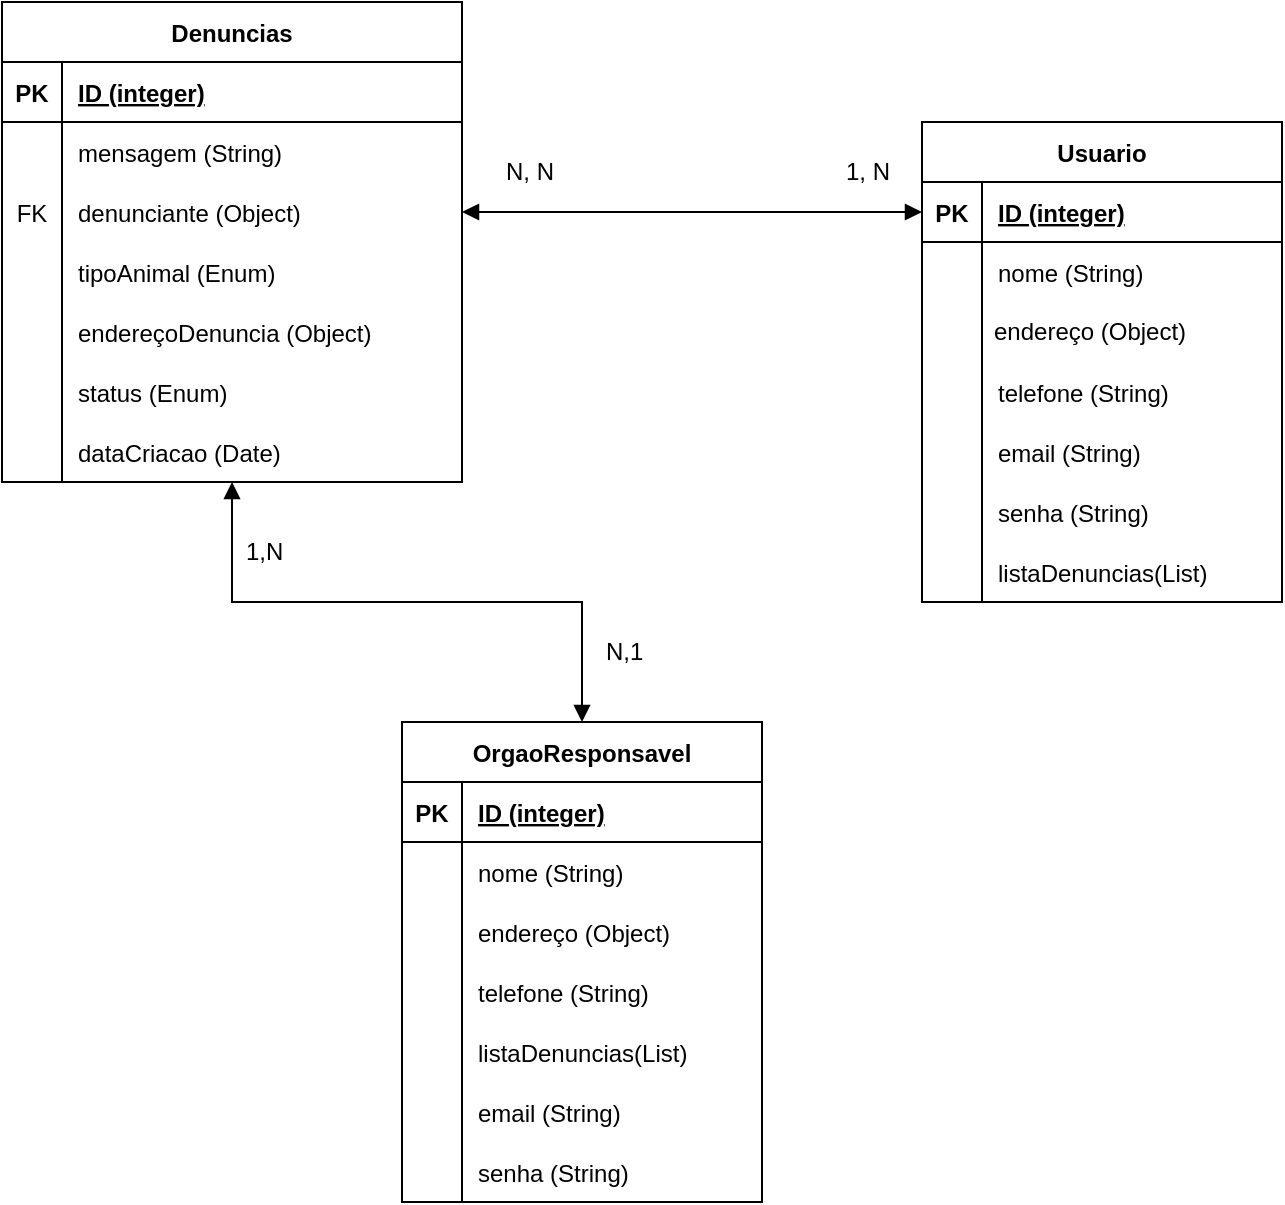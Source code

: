 <mxfile version="16.1.2" type="github">
  <diagram id="TsXn9Hv0aFUgr4kS93P1" name="Page-1">
    <mxGraphModel dx="760" dy="428" grid="1" gridSize="10" guides="1" tooltips="1" connect="1" arrows="1" fold="1" page="1" pageScale="1" pageWidth="827" pageHeight="1169" math="0" shadow="0">
      <root>
        <mxCell id="0" />
        <mxCell id="1" parent="0" />
        <mxCell id="bE8FS_wa4v2eoMuHzQhY-1" value="Denuncias" style="shape=table;startSize=30;container=1;collapsible=1;childLayout=tableLayout;fixedRows=1;rowLines=0;fontStyle=1;align=center;resizeLast=1;" parent="1" vertex="1">
          <mxGeometry x="80" y="80" width="230" height="240" as="geometry" />
        </mxCell>
        <mxCell id="bE8FS_wa4v2eoMuHzQhY-2" value="" style="shape=partialRectangle;collapsible=0;dropTarget=0;pointerEvents=0;fillColor=none;top=0;left=0;bottom=1;right=0;points=[[0,0.5],[1,0.5]];portConstraint=eastwest;" parent="bE8FS_wa4v2eoMuHzQhY-1" vertex="1">
          <mxGeometry y="30" width="230" height="30" as="geometry" />
        </mxCell>
        <mxCell id="bE8FS_wa4v2eoMuHzQhY-3" value="PK" style="shape=partialRectangle;connectable=0;fillColor=none;top=0;left=0;bottom=0;right=0;fontStyle=1;overflow=hidden;" parent="bE8FS_wa4v2eoMuHzQhY-2" vertex="1">
          <mxGeometry width="30" height="30" as="geometry">
            <mxRectangle width="30" height="30" as="alternateBounds" />
          </mxGeometry>
        </mxCell>
        <mxCell id="bE8FS_wa4v2eoMuHzQhY-4" value="ID (integer)" style="shape=partialRectangle;connectable=0;fillColor=none;top=0;left=0;bottom=0;right=0;align=left;spacingLeft=6;fontStyle=5;overflow=hidden;" parent="bE8FS_wa4v2eoMuHzQhY-2" vertex="1">
          <mxGeometry x="30" width="200" height="30" as="geometry">
            <mxRectangle width="200" height="30" as="alternateBounds" />
          </mxGeometry>
        </mxCell>
        <mxCell id="bE8FS_wa4v2eoMuHzQhY-5" value="" style="shape=partialRectangle;collapsible=0;dropTarget=0;pointerEvents=0;fillColor=none;top=0;left=0;bottom=0;right=0;points=[[0,0.5],[1,0.5]];portConstraint=eastwest;" parent="bE8FS_wa4v2eoMuHzQhY-1" vertex="1">
          <mxGeometry y="60" width="230" height="30" as="geometry" />
        </mxCell>
        <mxCell id="bE8FS_wa4v2eoMuHzQhY-6" value="" style="shape=partialRectangle;connectable=0;fillColor=none;top=0;left=0;bottom=0;right=0;editable=1;overflow=hidden;" parent="bE8FS_wa4v2eoMuHzQhY-5" vertex="1">
          <mxGeometry width="30" height="30" as="geometry">
            <mxRectangle width="30" height="30" as="alternateBounds" />
          </mxGeometry>
        </mxCell>
        <mxCell id="bE8FS_wa4v2eoMuHzQhY-7" value="mensagem (String)" style="shape=partialRectangle;connectable=0;fillColor=none;top=0;left=0;bottom=0;right=0;align=left;spacingLeft=6;overflow=hidden;" parent="bE8FS_wa4v2eoMuHzQhY-5" vertex="1">
          <mxGeometry x="30" width="200" height="30" as="geometry">
            <mxRectangle width="200" height="30" as="alternateBounds" />
          </mxGeometry>
        </mxCell>
        <mxCell id="bE8FS_wa4v2eoMuHzQhY-8" value="" style="shape=partialRectangle;collapsible=0;dropTarget=0;pointerEvents=0;fillColor=none;top=0;left=0;bottom=0;right=0;points=[[0,0.5],[1,0.5]];portConstraint=eastwest;" parent="bE8FS_wa4v2eoMuHzQhY-1" vertex="1">
          <mxGeometry y="90" width="230" height="30" as="geometry" />
        </mxCell>
        <mxCell id="bE8FS_wa4v2eoMuHzQhY-9" value="FK" style="shape=partialRectangle;connectable=0;fillColor=none;top=0;left=0;bottom=0;right=0;editable=1;overflow=hidden;" parent="bE8FS_wa4v2eoMuHzQhY-8" vertex="1">
          <mxGeometry width="30" height="30" as="geometry">
            <mxRectangle width="30" height="30" as="alternateBounds" />
          </mxGeometry>
        </mxCell>
        <mxCell id="bE8FS_wa4v2eoMuHzQhY-10" value="denunciante (Object)" style="shape=partialRectangle;connectable=0;fillColor=none;top=0;left=0;bottom=0;right=0;align=left;spacingLeft=6;overflow=hidden;" parent="bE8FS_wa4v2eoMuHzQhY-8" vertex="1">
          <mxGeometry x="30" width="200" height="30" as="geometry">
            <mxRectangle width="200" height="30" as="alternateBounds" />
          </mxGeometry>
        </mxCell>
        <mxCell id="bE8FS_wa4v2eoMuHzQhY-11" value="" style="shape=partialRectangle;collapsible=0;dropTarget=0;pointerEvents=0;fillColor=none;top=0;left=0;bottom=0;right=0;points=[[0,0.5],[1,0.5]];portConstraint=eastwest;" parent="bE8FS_wa4v2eoMuHzQhY-1" vertex="1">
          <mxGeometry y="120" width="230" height="30" as="geometry" />
        </mxCell>
        <mxCell id="bE8FS_wa4v2eoMuHzQhY-12" value="" style="shape=partialRectangle;connectable=0;fillColor=none;top=0;left=0;bottom=0;right=0;editable=1;overflow=hidden;" parent="bE8FS_wa4v2eoMuHzQhY-11" vertex="1">
          <mxGeometry width="30" height="30" as="geometry">
            <mxRectangle width="30" height="30" as="alternateBounds" />
          </mxGeometry>
        </mxCell>
        <mxCell id="bE8FS_wa4v2eoMuHzQhY-13" value="tipoAnimal (Enum)" style="shape=partialRectangle;connectable=0;fillColor=none;top=0;left=0;bottom=0;right=0;align=left;spacingLeft=6;overflow=hidden;" parent="bE8FS_wa4v2eoMuHzQhY-11" vertex="1">
          <mxGeometry x="30" width="200" height="30" as="geometry">
            <mxRectangle width="200" height="30" as="alternateBounds" />
          </mxGeometry>
        </mxCell>
        <mxCell id="1v8lZAg2d-juN8pxu2xr-58" style="shape=partialRectangle;collapsible=0;dropTarget=0;pointerEvents=0;fillColor=none;top=0;left=0;bottom=0;right=0;points=[[0,0.5],[1,0.5]];portConstraint=eastwest;" vertex="1" parent="bE8FS_wa4v2eoMuHzQhY-1">
          <mxGeometry y="150" width="230" height="30" as="geometry" />
        </mxCell>
        <mxCell id="1v8lZAg2d-juN8pxu2xr-59" style="shape=partialRectangle;connectable=0;fillColor=none;top=0;left=0;bottom=0;right=0;editable=1;overflow=hidden;" vertex="1" parent="1v8lZAg2d-juN8pxu2xr-58">
          <mxGeometry width="30" height="30" as="geometry">
            <mxRectangle width="30" height="30" as="alternateBounds" />
          </mxGeometry>
        </mxCell>
        <mxCell id="1v8lZAg2d-juN8pxu2xr-60" value="endereçoDenuncia (Object)" style="shape=partialRectangle;connectable=0;fillColor=none;top=0;left=0;bottom=0;right=0;align=left;spacingLeft=6;overflow=hidden;" vertex="1" parent="1v8lZAg2d-juN8pxu2xr-58">
          <mxGeometry x="30" width="200" height="30" as="geometry">
            <mxRectangle width="200" height="30" as="alternateBounds" />
          </mxGeometry>
        </mxCell>
        <mxCell id="1v8lZAg2d-juN8pxu2xr-61" style="shape=partialRectangle;collapsible=0;dropTarget=0;pointerEvents=0;fillColor=none;top=0;left=0;bottom=0;right=0;points=[[0,0.5],[1,0.5]];portConstraint=eastwest;" vertex="1" parent="bE8FS_wa4v2eoMuHzQhY-1">
          <mxGeometry y="180" width="230" height="30" as="geometry" />
        </mxCell>
        <mxCell id="1v8lZAg2d-juN8pxu2xr-62" style="shape=partialRectangle;connectable=0;fillColor=none;top=0;left=0;bottom=0;right=0;editable=1;overflow=hidden;" vertex="1" parent="1v8lZAg2d-juN8pxu2xr-61">
          <mxGeometry width="30" height="30" as="geometry">
            <mxRectangle width="30" height="30" as="alternateBounds" />
          </mxGeometry>
        </mxCell>
        <mxCell id="1v8lZAg2d-juN8pxu2xr-63" value="status (Enum)" style="shape=partialRectangle;connectable=0;fillColor=none;top=0;left=0;bottom=0;right=0;align=left;spacingLeft=6;overflow=hidden;" vertex="1" parent="1v8lZAg2d-juN8pxu2xr-61">
          <mxGeometry x="30" width="200" height="30" as="geometry">
            <mxRectangle width="200" height="30" as="alternateBounds" />
          </mxGeometry>
        </mxCell>
        <mxCell id="1v8lZAg2d-juN8pxu2xr-64" style="shape=partialRectangle;collapsible=0;dropTarget=0;pointerEvents=0;fillColor=none;top=0;left=0;bottom=0;right=0;points=[[0,0.5],[1,0.5]];portConstraint=eastwest;" vertex="1" parent="bE8FS_wa4v2eoMuHzQhY-1">
          <mxGeometry y="210" width="230" height="30" as="geometry" />
        </mxCell>
        <mxCell id="1v8lZAg2d-juN8pxu2xr-65" style="shape=partialRectangle;connectable=0;fillColor=none;top=0;left=0;bottom=0;right=0;editable=1;overflow=hidden;" vertex="1" parent="1v8lZAg2d-juN8pxu2xr-64">
          <mxGeometry width="30" height="30" as="geometry">
            <mxRectangle width="30" height="30" as="alternateBounds" />
          </mxGeometry>
        </mxCell>
        <mxCell id="1v8lZAg2d-juN8pxu2xr-66" value="dataCriacao (Date)" style="shape=partialRectangle;connectable=0;fillColor=none;top=0;left=0;bottom=0;right=0;align=left;spacingLeft=6;overflow=hidden;" vertex="1" parent="1v8lZAg2d-juN8pxu2xr-64">
          <mxGeometry x="30" width="200" height="30" as="geometry">
            <mxRectangle width="200" height="30" as="alternateBounds" />
          </mxGeometry>
        </mxCell>
        <mxCell id="bE8FS_wa4v2eoMuHzQhY-14" value="Usuario" style="shape=table;startSize=30;container=1;collapsible=1;childLayout=tableLayout;fixedRows=1;rowLines=0;fontStyle=1;align=center;resizeLast=1;fillColor=none;right=1;resizeLastRow=1;" parent="1" vertex="1">
          <mxGeometry x="540" y="140" width="180" height="240" as="geometry" />
        </mxCell>
        <mxCell id="bE8FS_wa4v2eoMuHzQhY-15" value="" style="shape=partialRectangle;collapsible=0;dropTarget=0;pointerEvents=0;fillColor=none;top=0;left=0;bottom=1;right=0;points=[[0,0.5],[1,0.5]];portConstraint=eastwest;" parent="bE8FS_wa4v2eoMuHzQhY-14" vertex="1">
          <mxGeometry y="30" width="180" height="30" as="geometry" />
        </mxCell>
        <mxCell id="bE8FS_wa4v2eoMuHzQhY-16" value="PK" style="shape=partialRectangle;connectable=0;fillColor=none;top=0;left=0;bottom=0;right=0;fontStyle=1;overflow=hidden;" parent="bE8FS_wa4v2eoMuHzQhY-15" vertex="1">
          <mxGeometry width="30" height="30" as="geometry">
            <mxRectangle width="30" height="30" as="alternateBounds" />
          </mxGeometry>
        </mxCell>
        <mxCell id="bE8FS_wa4v2eoMuHzQhY-17" value="ID (integer)" style="shape=partialRectangle;connectable=0;fillColor=none;top=0;left=0;bottom=0;right=0;align=left;spacingLeft=6;fontStyle=5;overflow=hidden;" parent="bE8FS_wa4v2eoMuHzQhY-15" vertex="1">
          <mxGeometry x="30" width="150" height="30" as="geometry">
            <mxRectangle width="150" height="30" as="alternateBounds" />
          </mxGeometry>
        </mxCell>
        <mxCell id="bE8FS_wa4v2eoMuHzQhY-18" value="" style="shape=partialRectangle;collapsible=0;dropTarget=0;pointerEvents=0;fillColor=none;top=0;left=0;bottom=0;right=0;points=[[0,0.5],[1,0.5]];portConstraint=eastwest;" parent="bE8FS_wa4v2eoMuHzQhY-14" vertex="1">
          <mxGeometry y="60" width="180" height="30" as="geometry" />
        </mxCell>
        <mxCell id="bE8FS_wa4v2eoMuHzQhY-19" value="" style="shape=partialRectangle;connectable=0;fillColor=none;top=0;left=0;bottom=0;right=0;editable=1;overflow=hidden;" parent="bE8FS_wa4v2eoMuHzQhY-18" vertex="1">
          <mxGeometry width="30" height="30" as="geometry">
            <mxRectangle width="30" height="30" as="alternateBounds" />
          </mxGeometry>
        </mxCell>
        <mxCell id="bE8FS_wa4v2eoMuHzQhY-20" value="nome (String)" style="shape=partialRectangle;connectable=0;fillColor=none;top=0;left=0;bottom=0;right=0;align=left;spacingLeft=6;overflow=hidden;" parent="bE8FS_wa4v2eoMuHzQhY-18" vertex="1">
          <mxGeometry x="30" width="150" height="30" as="geometry">
            <mxRectangle width="150" height="30" as="alternateBounds" />
          </mxGeometry>
        </mxCell>
        <mxCell id="bE8FS_wa4v2eoMuHzQhY-21" value="" style="shape=partialRectangle;collapsible=0;dropTarget=0;pointerEvents=0;fillColor=none;top=0;left=0;bottom=0;right=0;points=[[0,0.5],[1,0.5]];portConstraint=eastwest;" parent="bE8FS_wa4v2eoMuHzQhY-14" vertex="1">
          <mxGeometry y="90" width="180" height="30" as="geometry" />
        </mxCell>
        <mxCell id="bE8FS_wa4v2eoMuHzQhY-22" value="" style="shape=partialRectangle;connectable=0;fillColor=none;top=0;left=0;bottom=0;right=0;editable=1;overflow=hidden;" parent="bE8FS_wa4v2eoMuHzQhY-21" vertex="1">
          <mxGeometry width="30" height="30" as="geometry">
            <mxRectangle width="30" height="30" as="alternateBounds" />
          </mxGeometry>
        </mxCell>
        <mxCell id="bE8FS_wa4v2eoMuHzQhY-23" value="endereço (Object)" style="shape=partialRectangle;connectable=0;fillColor=none;top=0;left=0;bottom=0;right=0;align=left;spacingLeft=6;overflow=hidden;autosize=0;resizeWidth=1;resizeHeight=1;spacing=0;whiteSpace=wrap;sketch=0;shadow=0;" parent="bE8FS_wa4v2eoMuHzQhY-21" vertex="1">
          <mxGeometry x="30" width="150" height="30" as="geometry">
            <mxRectangle width="150" height="30" as="alternateBounds" />
          </mxGeometry>
        </mxCell>
        <mxCell id="bE8FS_wa4v2eoMuHzQhY-24" value="" style="shape=partialRectangle;collapsible=0;dropTarget=0;pointerEvents=0;fillColor=none;top=0;left=0;bottom=0;right=0;points=[[0,0.5],[1,0.5]];portConstraint=eastwest;" parent="bE8FS_wa4v2eoMuHzQhY-14" vertex="1">
          <mxGeometry y="120" width="180" height="30" as="geometry" />
        </mxCell>
        <mxCell id="bE8FS_wa4v2eoMuHzQhY-25" value="" style="shape=partialRectangle;connectable=0;fillColor=none;top=0;left=0;bottom=0;right=0;editable=1;overflow=hidden;" parent="bE8FS_wa4v2eoMuHzQhY-24" vertex="1">
          <mxGeometry width="30" height="30" as="geometry">
            <mxRectangle width="30" height="30" as="alternateBounds" />
          </mxGeometry>
        </mxCell>
        <mxCell id="bE8FS_wa4v2eoMuHzQhY-26" value="telefone (String)" style="shape=partialRectangle;connectable=0;fillColor=none;top=0;left=0;bottom=0;right=0;align=left;spacingLeft=6;overflow=hidden;" parent="bE8FS_wa4v2eoMuHzQhY-24" vertex="1">
          <mxGeometry x="30" width="150" height="30" as="geometry">
            <mxRectangle width="150" height="30" as="alternateBounds" />
          </mxGeometry>
        </mxCell>
        <mxCell id="1v8lZAg2d-juN8pxu2xr-37" style="shape=partialRectangle;collapsible=0;dropTarget=0;pointerEvents=0;fillColor=none;top=0;left=0;bottom=0;right=0;points=[[0,0.5],[1,0.5]];portConstraint=eastwest;" vertex="1" parent="bE8FS_wa4v2eoMuHzQhY-14">
          <mxGeometry y="150" width="180" height="30" as="geometry" />
        </mxCell>
        <mxCell id="1v8lZAg2d-juN8pxu2xr-38" style="shape=partialRectangle;connectable=0;fillColor=none;top=0;left=0;bottom=0;right=0;editable=1;overflow=hidden;" vertex="1" parent="1v8lZAg2d-juN8pxu2xr-37">
          <mxGeometry width="30" height="30" as="geometry">
            <mxRectangle width="30" height="30" as="alternateBounds" />
          </mxGeometry>
        </mxCell>
        <mxCell id="1v8lZAg2d-juN8pxu2xr-39" value="email (String)" style="shape=partialRectangle;connectable=0;fillColor=none;top=0;left=0;bottom=0;right=0;align=left;spacingLeft=6;overflow=hidden;" vertex="1" parent="1v8lZAg2d-juN8pxu2xr-37">
          <mxGeometry x="30" width="150" height="30" as="geometry">
            <mxRectangle width="150" height="30" as="alternateBounds" />
          </mxGeometry>
        </mxCell>
        <mxCell id="1v8lZAg2d-juN8pxu2xr-40" style="shape=partialRectangle;collapsible=0;dropTarget=0;pointerEvents=0;fillColor=none;top=0;left=0;bottom=0;right=0;points=[[0,0.5],[1,0.5]];portConstraint=eastwest;" vertex="1" parent="bE8FS_wa4v2eoMuHzQhY-14">
          <mxGeometry y="180" width="180" height="30" as="geometry" />
        </mxCell>
        <mxCell id="1v8lZAg2d-juN8pxu2xr-41" style="shape=partialRectangle;connectable=0;fillColor=none;top=0;left=0;bottom=0;right=0;editable=1;overflow=hidden;" vertex="1" parent="1v8lZAg2d-juN8pxu2xr-40">
          <mxGeometry width="30" height="30" as="geometry">
            <mxRectangle width="30" height="30" as="alternateBounds" />
          </mxGeometry>
        </mxCell>
        <mxCell id="1v8lZAg2d-juN8pxu2xr-42" value="senha (String)" style="shape=partialRectangle;connectable=0;fillColor=none;top=0;left=0;bottom=0;right=0;align=left;spacingLeft=6;overflow=hidden;" vertex="1" parent="1v8lZAg2d-juN8pxu2xr-40">
          <mxGeometry x="30" width="150" height="30" as="geometry">
            <mxRectangle width="150" height="30" as="alternateBounds" />
          </mxGeometry>
        </mxCell>
        <mxCell id="1v8lZAg2d-juN8pxu2xr-43" style="shape=partialRectangle;collapsible=0;dropTarget=0;pointerEvents=0;fillColor=none;top=0;left=0;bottom=0;right=0;points=[[0,0.5],[1,0.5]];portConstraint=eastwest;" vertex="1" parent="bE8FS_wa4v2eoMuHzQhY-14">
          <mxGeometry y="210" width="180" height="30" as="geometry" />
        </mxCell>
        <mxCell id="1v8lZAg2d-juN8pxu2xr-44" style="shape=partialRectangle;connectable=0;fillColor=none;top=0;left=0;bottom=0;right=0;editable=1;overflow=hidden;" vertex="1" parent="1v8lZAg2d-juN8pxu2xr-43">
          <mxGeometry width="30" height="30" as="geometry">
            <mxRectangle width="30" height="30" as="alternateBounds" />
          </mxGeometry>
        </mxCell>
        <mxCell id="1v8lZAg2d-juN8pxu2xr-45" value="listaDenuncias(List)" style="shape=partialRectangle;connectable=0;fillColor=none;top=0;left=0;bottom=0;right=0;align=left;spacingLeft=6;overflow=hidden;" vertex="1" parent="1v8lZAg2d-juN8pxu2xr-43">
          <mxGeometry x="30" width="150" height="30" as="geometry">
            <mxRectangle width="150" height="30" as="alternateBounds" />
          </mxGeometry>
        </mxCell>
        <mxCell id="1v8lZAg2d-juN8pxu2xr-1" style="edgeStyle=orthogonalEdgeStyle;rounded=0;orthogonalLoop=1;jettySize=auto;html=1;entryX=0;entryY=0.5;entryDx=0;entryDy=0;startArrow=block;startFill=1;endArrow=block;endFill=1;" edge="1" parent="1" source="bE8FS_wa4v2eoMuHzQhY-8" target="bE8FS_wa4v2eoMuHzQhY-15">
          <mxGeometry relative="1" as="geometry" />
        </mxCell>
        <mxCell id="1v8lZAg2d-juN8pxu2xr-23" style="edgeStyle=orthogonalEdgeStyle;rounded=0;orthogonalLoop=1;jettySize=auto;html=1;entryX=0.5;entryY=1;entryDx=0;entryDy=0;endArrow=block;endFill=1;startArrow=block;startFill=1;targetPerimeterSpacing=0;sourcePerimeterSpacing=0;jumpSize=6;" edge="1" parent="1" source="1v8lZAg2d-juN8pxu2xr-5" target="bE8FS_wa4v2eoMuHzQhY-1">
          <mxGeometry relative="1" as="geometry" />
        </mxCell>
        <mxCell id="1v8lZAg2d-juN8pxu2xr-5" value="OrgaoResponsavel" style="shape=table;startSize=30;container=1;collapsible=1;childLayout=tableLayout;fixedRows=1;rowLines=0;fontStyle=1;align=center;resizeLast=1;" vertex="1" parent="1">
          <mxGeometry x="280" y="440" width="180" height="240" as="geometry" />
        </mxCell>
        <mxCell id="1v8lZAg2d-juN8pxu2xr-6" value="" style="shape=partialRectangle;collapsible=0;dropTarget=0;pointerEvents=0;fillColor=none;top=0;left=0;bottom=1;right=0;points=[[0,0.5],[1,0.5]];portConstraint=eastwest;" vertex="1" parent="1v8lZAg2d-juN8pxu2xr-5">
          <mxGeometry y="30" width="180" height="30" as="geometry" />
        </mxCell>
        <mxCell id="1v8lZAg2d-juN8pxu2xr-7" value="PK" style="shape=partialRectangle;connectable=0;fillColor=none;top=0;left=0;bottom=0;right=0;fontStyle=1;overflow=hidden;" vertex="1" parent="1v8lZAg2d-juN8pxu2xr-6">
          <mxGeometry width="30" height="30" as="geometry">
            <mxRectangle width="30" height="30" as="alternateBounds" />
          </mxGeometry>
        </mxCell>
        <mxCell id="1v8lZAg2d-juN8pxu2xr-8" value="ID (integer)" style="shape=partialRectangle;connectable=0;fillColor=none;top=0;left=0;bottom=0;right=0;align=left;spacingLeft=6;fontStyle=5;overflow=hidden;" vertex="1" parent="1v8lZAg2d-juN8pxu2xr-6">
          <mxGeometry x="30" width="150" height="30" as="geometry">
            <mxRectangle width="150" height="30" as="alternateBounds" />
          </mxGeometry>
        </mxCell>
        <mxCell id="1v8lZAg2d-juN8pxu2xr-9" value="" style="shape=partialRectangle;collapsible=0;dropTarget=0;pointerEvents=0;fillColor=none;top=0;left=0;bottom=0;right=0;points=[[0,0.5],[1,0.5]];portConstraint=eastwest;" vertex="1" parent="1v8lZAg2d-juN8pxu2xr-5">
          <mxGeometry y="60" width="180" height="30" as="geometry" />
        </mxCell>
        <mxCell id="1v8lZAg2d-juN8pxu2xr-10" value="" style="shape=partialRectangle;connectable=0;fillColor=none;top=0;left=0;bottom=0;right=0;editable=1;overflow=hidden;" vertex="1" parent="1v8lZAg2d-juN8pxu2xr-9">
          <mxGeometry width="30" height="30" as="geometry">
            <mxRectangle width="30" height="30" as="alternateBounds" />
          </mxGeometry>
        </mxCell>
        <mxCell id="1v8lZAg2d-juN8pxu2xr-11" value="nome (String)" style="shape=partialRectangle;connectable=0;fillColor=none;top=0;left=0;bottom=0;right=0;align=left;spacingLeft=6;overflow=hidden;" vertex="1" parent="1v8lZAg2d-juN8pxu2xr-9">
          <mxGeometry x="30" width="150" height="30" as="geometry">
            <mxRectangle width="150" height="30" as="alternateBounds" />
          </mxGeometry>
        </mxCell>
        <mxCell id="1v8lZAg2d-juN8pxu2xr-12" value="" style="shape=partialRectangle;collapsible=0;dropTarget=0;pointerEvents=0;fillColor=none;top=0;left=0;bottom=0;right=0;points=[[0,0.5],[1,0.5]];portConstraint=eastwest;" vertex="1" parent="1v8lZAg2d-juN8pxu2xr-5">
          <mxGeometry y="90" width="180" height="30" as="geometry" />
        </mxCell>
        <mxCell id="1v8lZAg2d-juN8pxu2xr-13" value="" style="shape=partialRectangle;connectable=0;fillColor=none;top=0;left=0;bottom=0;right=0;editable=1;overflow=hidden;" vertex="1" parent="1v8lZAg2d-juN8pxu2xr-12">
          <mxGeometry width="30" height="30" as="geometry">
            <mxRectangle width="30" height="30" as="alternateBounds" />
          </mxGeometry>
        </mxCell>
        <mxCell id="1v8lZAg2d-juN8pxu2xr-14" value="endereço (Object)" style="shape=partialRectangle;connectable=0;fillColor=none;top=0;left=0;bottom=0;right=0;align=left;spacingLeft=6;overflow=hidden;" vertex="1" parent="1v8lZAg2d-juN8pxu2xr-12">
          <mxGeometry x="30" width="150" height="30" as="geometry">
            <mxRectangle width="150" height="30" as="alternateBounds" />
          </mxGeometry>
        </mxCell>
        <mxCell id="1v8lZAg2d-juN8pxu2xr-15" value="" style="shape=partialRectangle;collapsible=0;dropTarget=0;pointerEvents=0;fillColor=none;top=0;left=0;bottom=0;right=0;points=[[0,0.5],[1,0.5]];portConstraint=eastwest;" vertex="1" parent="1v8lZAg2d-juN8pxu2xr-5">
          <mxGeometry y="120" width="180" height="30" as="geometry" />
        </mxCell>
        <mxCell id="1v8lZAg2d-juN8pxu2xr-16" value="" style="shape=partialRectangle;connectable=0;fillColor=none;top=0;left=0;bottom=0;right=0;editable=1;overflow=hidden;" vertex="1" parent="1v8lZAg2d-juN8pxu2xr-15">
          <mxGeometry width="30" height="30" as="geometry">
            <mxRectangle width="30" height="30" as="alternateBounds" />
          </mxGeometry>
        </mxCell>
        <mxCell id="1v8lZAg2d-juN8pxu2xr-17" value="telefone (String)" style="shape=partialRectangle;connectable=0;fillColor=none;top=0;left=0;bottom=0;right=0;align=left;spacingLeft=6;overflow=hidden;" vertex="1" parent="1v8lZAg2d-juN8pxu2xr-15">
          <mxGeometry x="30" width="150" height="30" as="geometry">
            <mxRectangle width="150" height="30" as="alternateBounds" />
          </mxGeometry>
        </mxCell>
        <mxCell id="1v8lZAg2d-juN8pxu2xr-55" style="shape=partialRectangle;collapsible=0;dropTarget=0;pointerEvents=0;fillColor=none;top=0;left=0;bottom=0;right=0;points=[[0,0.5],[1,0.5]];portConstraint=eastwest;" vertex="1" parent="1v8lZAg2d-juN8pxu2xr-5">
          <mxGeometry y="150" width="180" height="30" as="geometry" />
        </mxCell>
        <mxCell id="1v8lZAg2d-juN8pxu2xr-56" style="shape=partialRectangle;connectable=0;fillColor=none;top=0;left=0;bottom=0;right=0;editable=1;overflow=hidden;" vertex="1" parent="1v8lZAg2d-juN8pxu2xr-55">
          <mxGeometry width="30" height="30" as="geometry">
            <mxRectangle width="30" height="30" as="alternateBounds" />
          </mxGeometry>
        </mxCell>
        <mxCell id="1v8lZAg2d-juN8pxu2xr-57" value="listaDenuncias(List)" style="shape=partialRectangle;connectable=0;fillColor=none;top=0;left=0;bottom=0;right=0;align=left;spacingLeft=6;overflow=hidden;" vertex="1" parent="1v8lZAg2d-juN8pxu2xr-55">
          <mxGeometry x="30" width="150" height="30" as="geometry">
            <mxRectangle width="150" height="30" as="alternateBounds" />
          </mxGeometry>
        </mxCell>
        <mxCell id="1v8lZAg2d-juN8pxu2xr-52" style="shape=partialRectangle;collapsible=0;dropTarget=0;pointerEvents=0;fillColor=none;top=0;left=0;bottom=0;right=0;points=[[0,0.5],[1,0.5]];portConstraint=eastwest;" vertex="1" parent="1v8lZAg2d-juN8pxu2xr-5">
          <mxGeometry y="180" width="180" height="30" as="geometry" />
        </mxCell>
        <mxCell id="1v8lZAg2d-juN8pxu2xr-53" style="shape=partialRectangle;connectable=0;fillColor=none;top=0;left=0;bottom=0;right=0;editable=1;overflow=hidden;" vertex="1" parent="1v8lZAg2d-juN8pxu2xr-52">
          <mxGeometry width="30" height="30" as="geometry">
            <mxRectangle width="30" height="30" as="alternateBounds" />
          </mxGeometry>
        </mxCell>
        <mxCell id="1v8lZAg2d-juN8pxu2xr-54" value="email (String)" style="shape=partialRectangle;connectable=0;fillColor=none;top=0;left=0;bottom=0;right=0;align=left;spacingLeft=6;overflow=hidden;" vertex="1" parent="1v8lZAg2d-juN8pxu2xr-52">
          <mxGeometry x="30" width="150" height="30" as="geometry">
            <mxRectangle width="150" height="30" as="alternateBounds" />
          </mxGeometry>
        </mxCell>
        <mxCell id="1v8lZAg2d-juN8pxu2xr-49" style="shape=partialRectangle;collapsible=0;dropTarget=0;pointerEvents=0;fillColor=none;top=0;left=0;bottom=0;right=0;points=[[0,0.5],[1,0.5]];portConstraint=eastwest;" vertex="1" parent="1v8lZAg2d-juN8pxu2xr-5">
          <mxGeometry y="210" width="180" height="30" as="geometry" />
        </mxCell>
        <mxCell id="1v8lZAg2d-juN8pxu2xr-50" style="shape=partialRectangle;connectable=0;fillColor=none;top=0;left=0;bottom=0;right=0;editable=1;overflow=hidden;" vertex="1" parent="1v8lZAg2d-juN8pxu2xr-49">
          <mxGeometry width="30" height="30" as="geometry">
            <mxRectangle width="30" height="30" as="alternateBounds" />
          </mxGeometry>
        </mxCell>
        <mxCell id="1v8lZAg2d-juN8pxu2xr-51" value="senha (String)" style="shape=partialRectangle;connectable=0;fillColor=none;top=0;left=0;bottom=0;right=0;align=left;spacingLeft=6;overflow=hidden;" vertex="1" parent="1v8lZAg2d-juN8pxu2xr-49">
          <mxGeometry x="30" width="150" height="30" as="geometry">
            <mxRectangle width="150" height="30" as="alternateBounds" />
          </mxGeometry>
        </mxCell>
        <mxCell id="1v8lZAg2d-juN8pxu2xr-24" value="1,N" style="text;html=1;strokeColor=none;fillColor=none;align=left;verticalAlign=middle;whiteSpace=wrap;rounded=0;sketch=0;" vertex="1" parent="1">
          <mxGeometry x="200" y="340" width="60" height="30" as="geometry" />
        </mxCell>
        <mxCell id="1v8lZAg2d-juN8pxu2xr-25" value="N,1" style="text;html=1;strokeColor=none;fillColor=none;align=left;verticalAlign=middle;whiteSpace=wrap;rounded=0;sketch=0;" vertex="1" parent="1">
          <mxGeometry x="380" y="390" width="60" height="30" as="geometry" />
        </mxCell>
        <mxCell id="1v8lZAg2d-juN8pxu2xr-26" value="N, N" style="text;html=1;strokeColor=none;fillColor=none;align=left;verticalAlign=middle;whiteSpace=wrap;rounded=0;sketch=0;" vertex="1" parent="1">
          <mxGeometry x="330" y="150" width="30" height="30" as="geometry" />
        </mxCell>
        <mxCell id="1v8lZAg2d-juN8pxu2xr-27" value="1, N" style="text;html=1;strokeColor=none;fillColor=none;align=left;verticalAlign=middle;whiteSpace=wrap;rounded=0;sketch=0;" vertex="1" parent="1">
          <mxGeometry x="500" y="150" width="30" height="30" as="geometry" />
        </mxCell>
      </root>
    </mxGraphModel>
  </diagram>
</mxfile>

